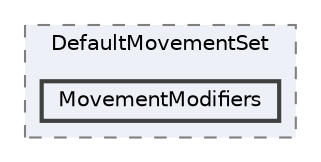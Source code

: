 digraph "MovementModifiers"
{
 // INTERACTIVE_SVG=YES
 // LATEX_PDF_SIZE
  bgcolor="transparent";
  edge [fontname=Helvetica,fontsize=10,labelfontname=Helvetica,labelfontsize=10];
  node [fontname=Helvetica,fontsize=10,shape=box,height=0.2,width=0.4];
  compound=true
  subgraph clusterdir_3f3fc8d7bf00e45fa5060924e162ed87 {
    graph [ bgcolor="#edf0f7", pencolor="grey50", label="DefaultMovementSet", fontname=Helvetica,fontsize=10 style="filled,dashed", URL="dir_3f3fc8d7bf00e45fa5060924e162ed87.html",tooltip=""]
  dir_a7226cae88023252c5a89c29fad1a7b8 [label="MovementModifiers", fillcolor="#edf0f7", color="grey25", style="filled,bold", URL="dir_a7226cae88023252c5a89c29fad1a7b8.html",tooltip=""];
  }
}
